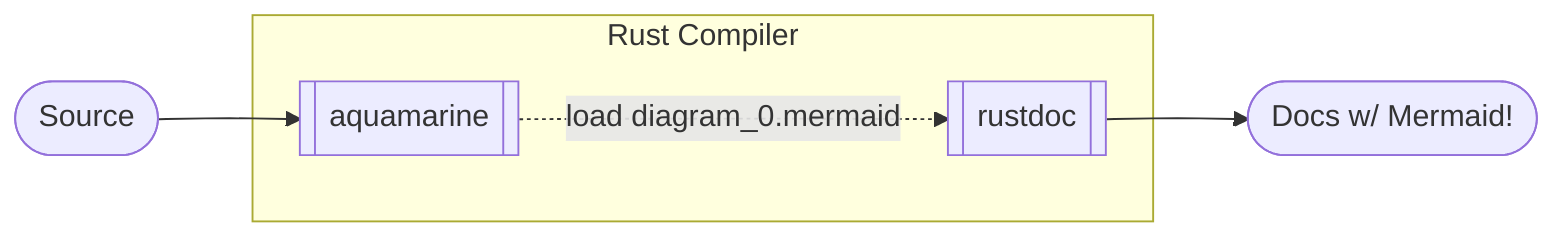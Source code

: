 graph LR
    s([Source]) --> a[[aquamarine]]
    r[[rustdoc]] --> f([Docs w/ Mermaid!])
    subgraph rustc[Rust Compiler]
    a -. "load diagram_0.mermaid" .-> r
    end
